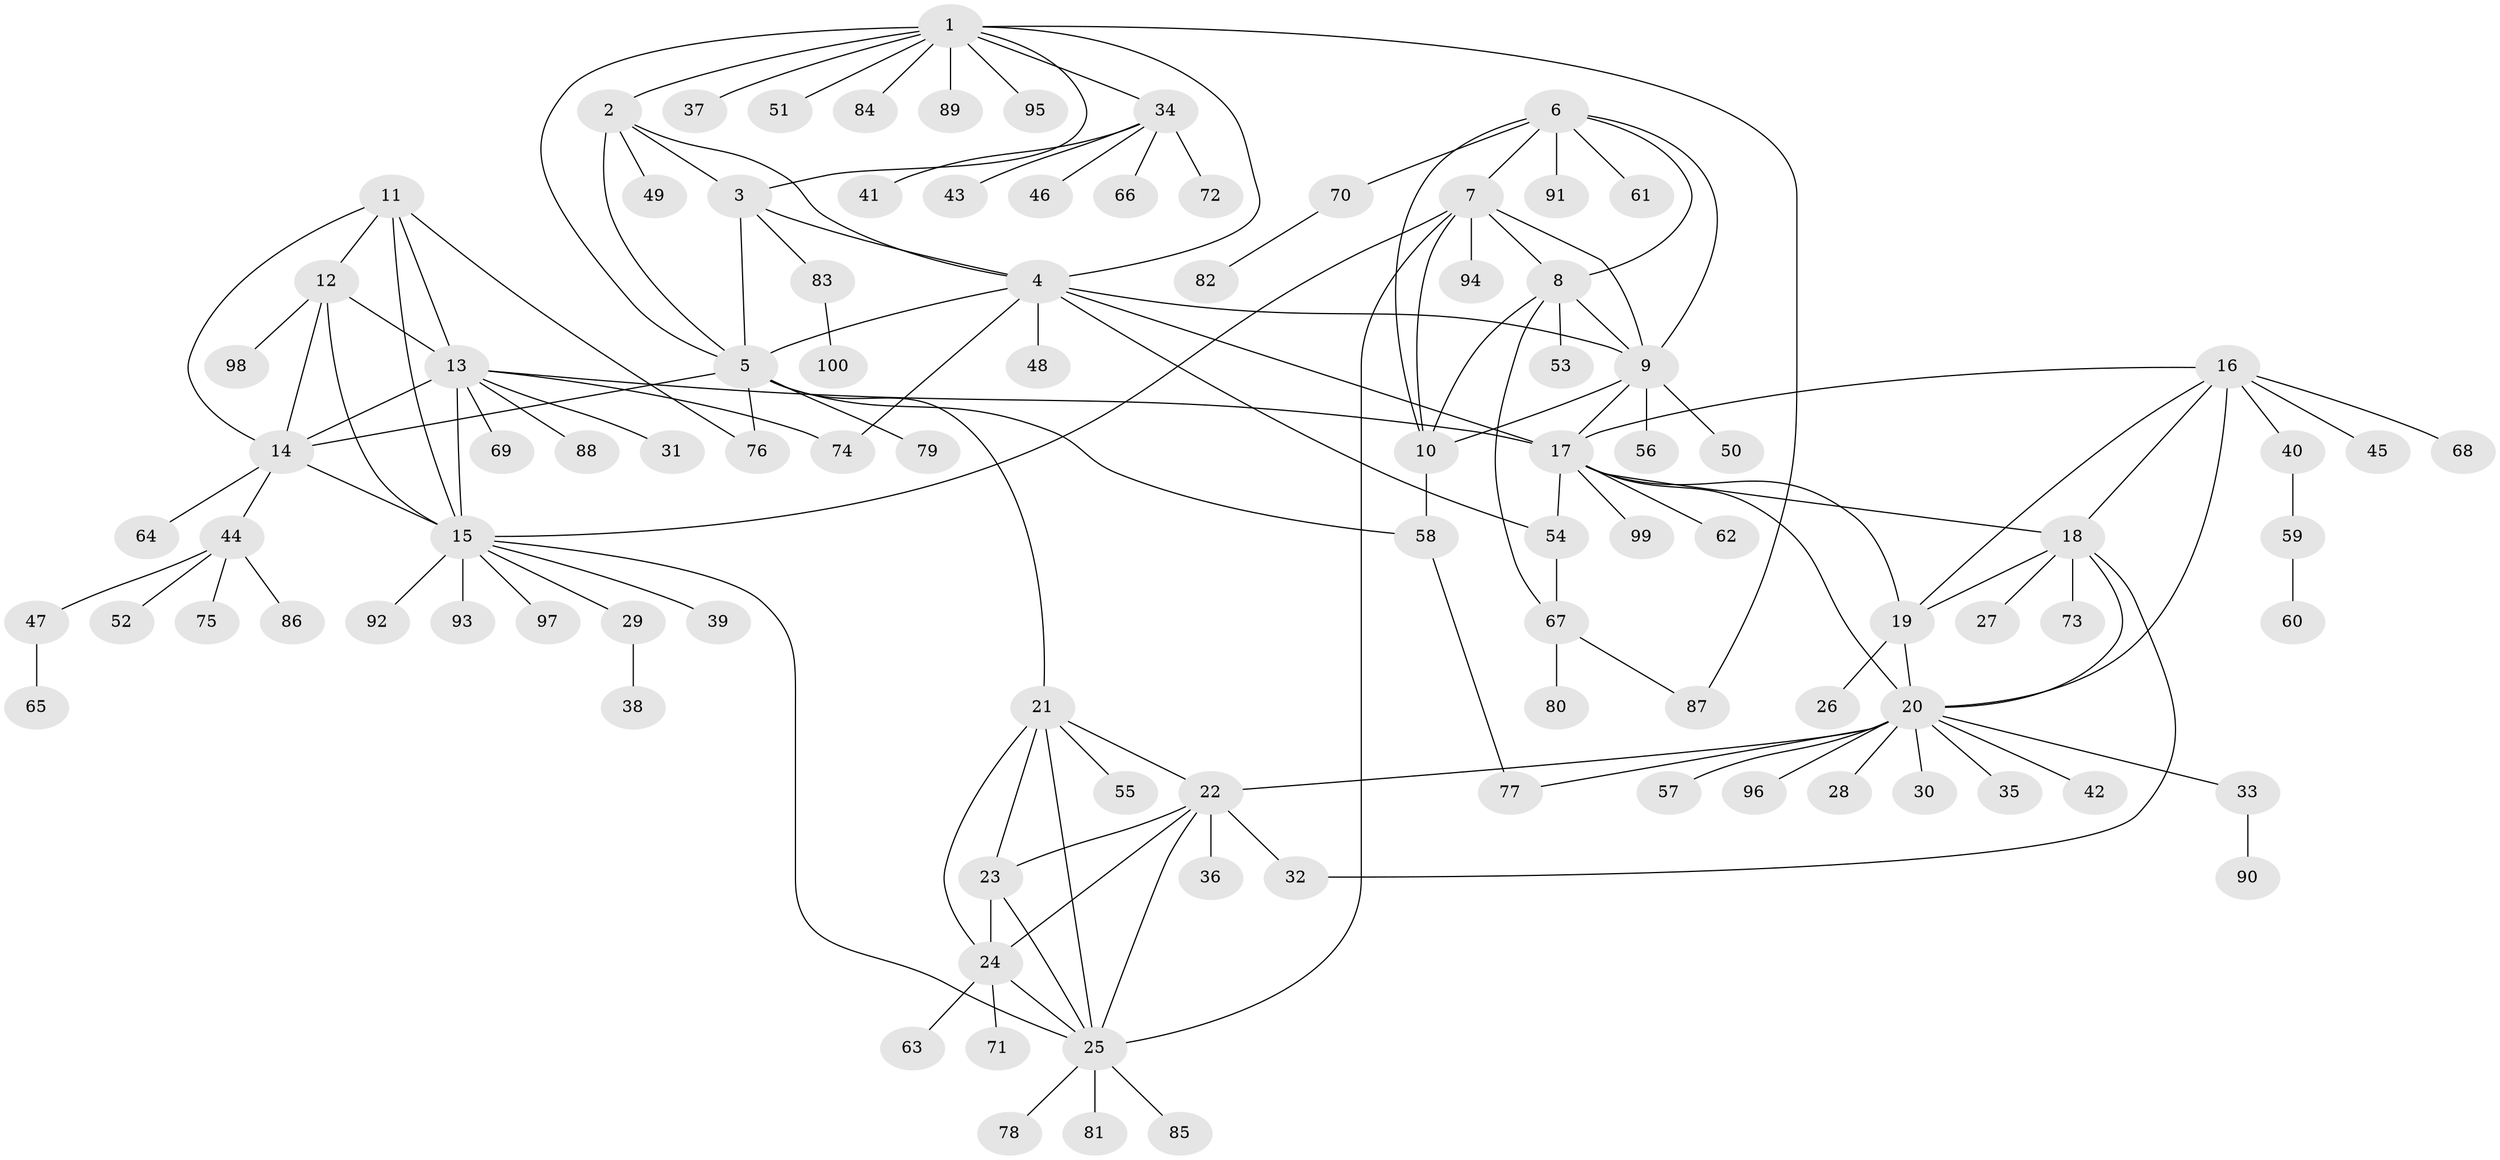 // Generated by graph-tools (version 1.1) at 2025/11/02/27/25 16:11:37]
// undirected, 100 vertices, 143 edges
graph export_dot {
graph [start="1"]
  node [color=gray90,style=filled];
  1;
  2;
  3;
  4;
  5;
  6;
  7;
  8;
  9;
  10;
  11;
  12;
  13;
  14;
  15;
  16;
  17;
  18;
  19;
  20;
  21;
  22;
  23;
  24;
  25;
  26;
  27;
  28;
  29;
  30;
  31;
  32;
  33;
  34;
  35;
  36;
  37;
  38;
  39;
  40;
  41;
  42;
  43;
  44;
  45;
  46;
  47;
  48;
  49;
  50;
  51;
  52;
  53;
  54;
  55;
  56;
  57;
  58;
  59;
  60;
  61;
  62;
  63;
  64;
  65;
  66;
  67;
  68;
  69;
  70;
  71;
  72;
  73;
  74;
  75;
  76;
  77;
  78;
  79;
  80;
  81;
  82;
  83;
  84;
  85;
  86;
  87;
  88;
  89;
  90;
  91;
  92;
  93;
  94;
  95;
  96;
  97;
  98;
  99;
  100;
  1 -- 2;
  1 -- 3;
  1 -- 4;
  1 -- 5;
  1 -- 34;
  1 -- 37;
  1 -- 51;
  1 -- 84;
  1 -- 87;
  1 -- 89;
  1 -- 95;
  2 -- 3;
  2 -- 4;
  2 -- 5;
  2 -- 49;
  3 -- 4;
  3 -- 5;
  3 -- 83;
  4 -- 5;
  4 -- 9;
  4 -- 17;
  4 -- 48;
  4 -- 54;
  4 -- 74;
  5 -- 14;
  5 -- 21;
  5 -- 58;
  5 -- 76;
  5 -- 79;
  6 -- 7;
  6 -- 8;
  6 -- 9;
  6 -- 10;
  6 -- 61;
  6 -- 70;
  6 -- 91;
  7 -- 8;
  7 -- 9;
  7 -- 10;
  7 -- 15;
  7 -- 25;
  7 -- 94;
  8 -- 9;
  8 -- 10;
  8 -- 53;
  8 -- 67;
  9 -- 10;
  9 -- 17;
  9 -- 50;
  9 -- 56;
  10 -- 58;
  11 -- 12;
  11 -- 13;
  11 -- 14;
  11 -- 15;
  11 -- 76;
  12 -- 13;
  12 -- 14;
  12 -- 15;
  12 -- 98;
  13 -- 14;
  13 -- 15;
  13 -- 17;
  13 -- 31;
  13 -- 69;
  13 -- 74;
  13 -- 88;
  14 -- 15;
  14 -- 44;
  14 -- 64;
  15 -- 25;
  15 -- 29;
  15 -- 39;
  15 -- 92;
  15 -- 93;
  15 -- 97;
  16 -- 17;
  16 -- 18;
  16 -- 19;
  16 -- 20;
  16 -- 40;
  16 -- 45;
  16 -- 68;
  17 -- 18;
  17 -- 19;
  17 -- 20;
  17 -- 54;
  17 -- 62;
  17 -- 99;
  18 -- 19;
  18 -- 20;
  18 -- 27;
  18 -- 32;
  18 -- 73;
  19 -- 20;
  19 -- 26;
  20 -- 22;
  20 -- 28;
  20 -- 30;
  20 -- 33;
  20 -- 35;
  20 -- 42;
  20 -- 57;
  20 -- 77;
  20 -- 96;
  21 -- 22;
  21 -- 23;
  21 -- 24;
  21 -- 25;
  21 -- 55;
  22 -- 23;
  22 -- 24;
  22 -- 25;
  22 -- 32;
  22 -- 36;
  23 -- 24;
  23 -- 25;
  24 -- 25;
  24 -- 63;
  24 -- 71;
  25 -- 78;
  25 -- 81;
  25 -- 85;
  29 -- 38;
  33 -- 90;
  34 -- 41;
  34 -- 43;
  34 -- 46;
  34 -- 66;
  34 -- 72;
  40 -- 59;
  44 -- 47;
  44 -- 52;
  44 -- 75;
  44 -- 86;
  47 -- 65;
  54 -- 67;
  58 -- 77;
  59 -- 60;
  67 -- 80;
  67 -- 87;
  70 -- 82;
  83 -- 100;
}
